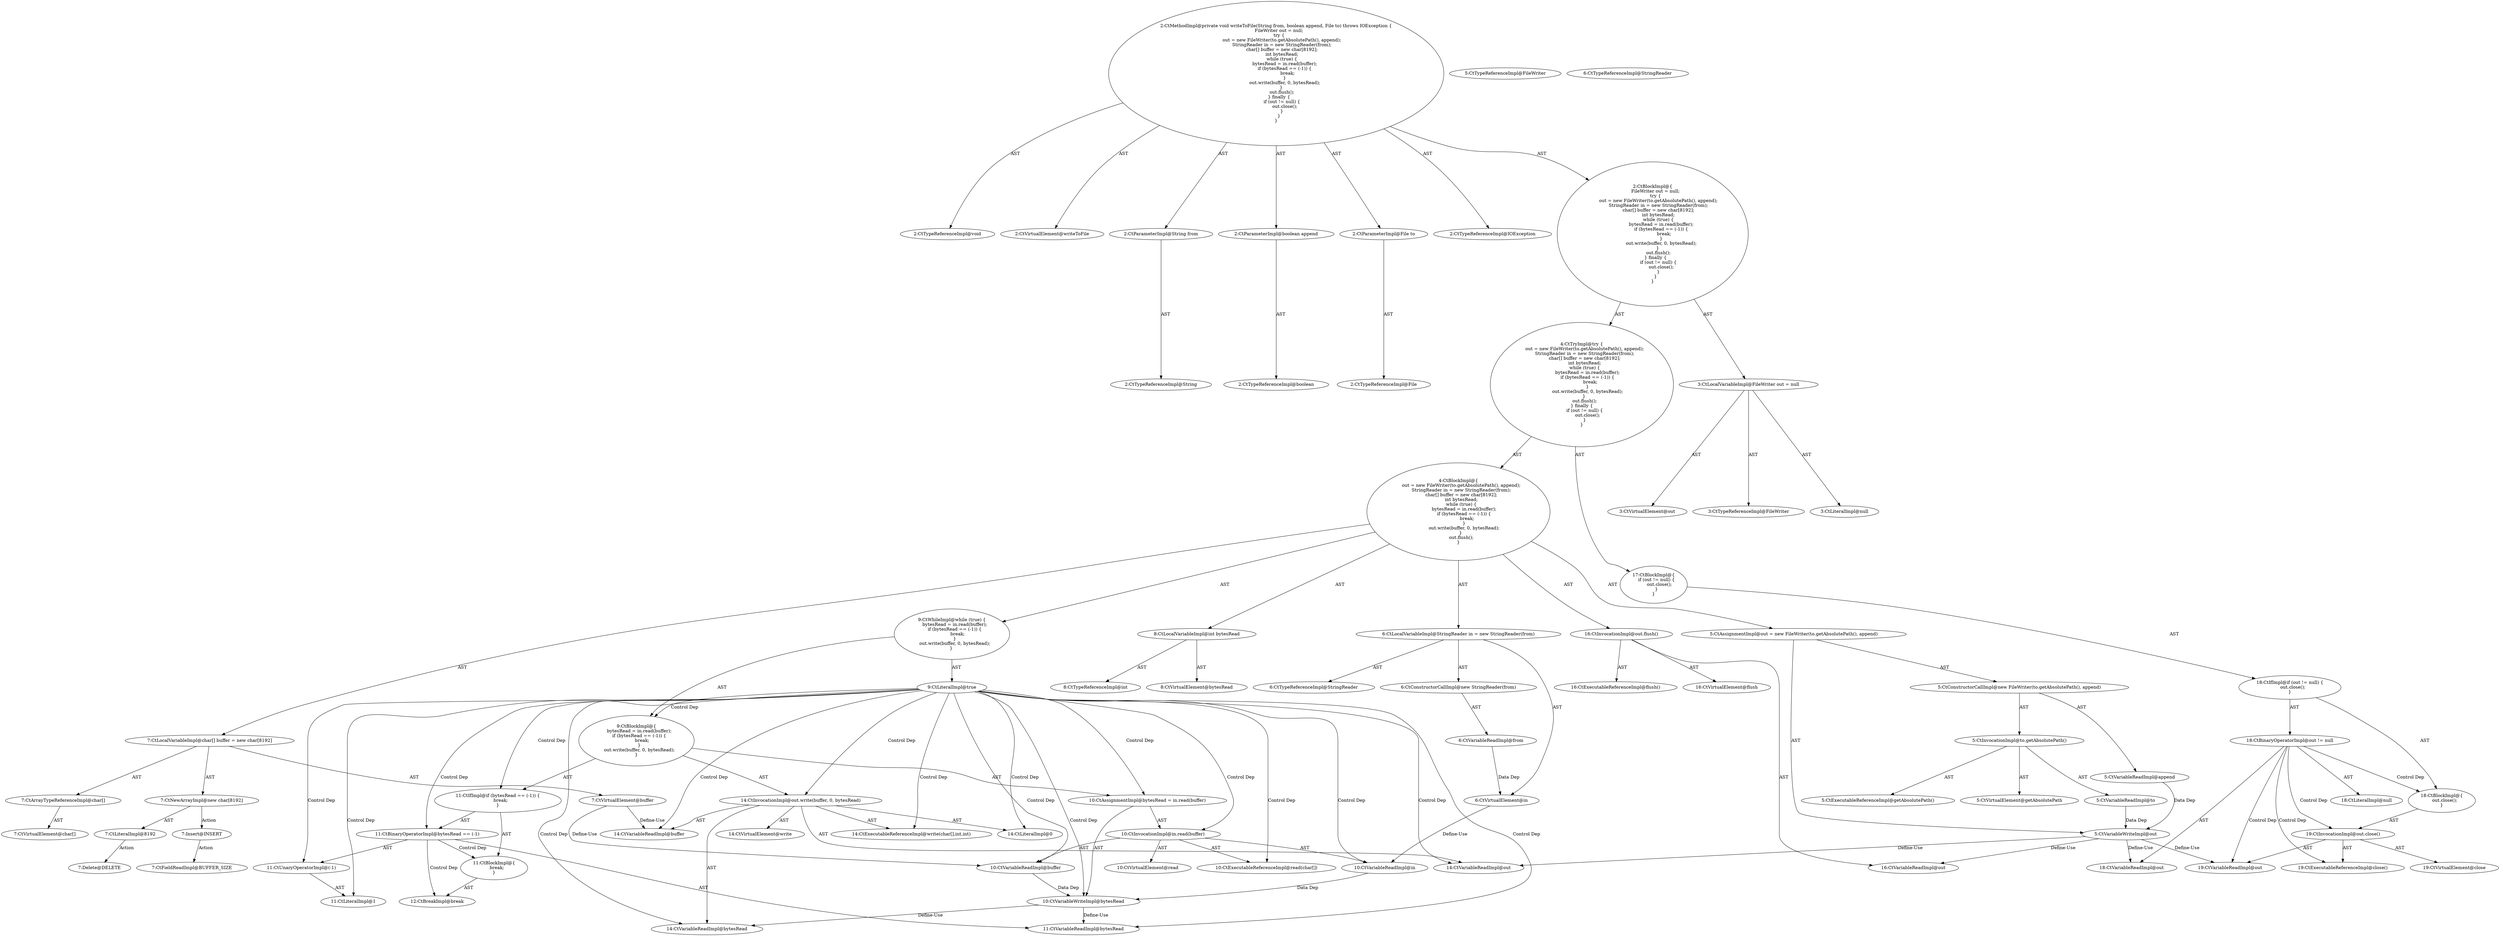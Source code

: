 digraph "writeToFile#?,String,boolean,File" {
0 [label="2:CtTypeReferenceImpl@void" shape=ellipse]
1 [label="2:CtVirtualElement@writeToFile" shape=ellipse]
2 [label="2:CtParameterImpl@String from" shape=ellipse]
3 [label="2:CtTypeReferenceImpl@String" shape=ellipse]
4 [label="2:CtParameterImpl@boolean append" shape=ellipse]
5 [label="2:CtTypeReferenceImpl@boolean" shape=ellipse]
6 [label="2:CtParameterImpl@File to" shape=ellipse]
7 [label="2:CtTypeReferenceImpl@File" shape=ellipse]
8 [label="2:CtTypeReferenceImpl@IOException" shape=ellipse]
9 [label="3:CtTypeReferenceImpl@FileWriter" shape=ellipse]
10 [label="3:CtLiteralImpl@null" shape=ellipse]
11 [label="3:CtVirtualElement@out" shape=ellipse]
12 [label="3:CtLocalVariableImpl@FileWriter out = null" shape=ellipse]
13 [label="5:CtVariableWriteImpl@out" shape=ellipse]
14 [label="5:CtTypeReferenceImpl@FileWriter" shape=ellipse]
15 [label="5:CtExecutableReferenceImpl@getAbsolutePath()" shape=ellipse]
16 [label="5:CtVirtualElement@getAbsolutePath" shape=ellipse]
17 [label="5:CtVariableReadImpl@to" shape=ellipse]
18 [label="5:CtInvocationImpl@to.getAbsolutePath()" shape=ellipse]
19 [label="5:CtVariableReadImpl@append" shape=ellipse]
20 [label="5:CtConstructorCallImpl@new FileWriter(to.getAbsolutePath(), append)" shape=ellipse]
21 [label="5:CtAssignmentImpl@out = new FileWriter(to.getAbsolutePath(), append)" shape=ellipse]
22 [label="6:CtTypeReferenceImpl@StringReader" shape=ellipse]
23 [label="6:CtTypeReferenceImpl@StringReader" shape=ellipse]
24 [label="6:CtVariableReadImpl@from" shape=ellipse]
25 [label="6:CtConstructorCallImpl@new StringReader(from)" shape=ellipse]
26 [label="6:CtVirtualElement@in" shape=ellipse]
27 [label="6:CtLocalVariableImpl@StringReader in = new StringReader(from)" shape=ellipse]
28 [label="7:CtVirtualElement@char[]" shape=ellipse]
29 [label="7:CtArrayTypeReferenceImpl@char[]" shape=ellipse]
30 [label="7:CtNewArrayImpl@new char[8192]" shape=ellipse]
31 [label="7:CtLiteralImpl@8192" shape=ellipse]
32 [label="7:CtVirtualElement@buffer" shape=ellipse]
33 [label="7:CtLocalVariableImpl@char[] buffer = new char[8192]" shape=ellipse]
34 [label="8:CtTypeReferenceImpl@int" shape=ellipse]
35 [label="8:CtVirtualElement@bytesRead" shape=ellipse]
36 [label="8:CtLocalVariableImpl@int bytesRead" shape=ellipse]
37 [label="9:CtLiteralImpl@true" shape=ellipse]
38 [label="10:CtVariableWriteImpl@bytesRead" shape=ellipse]
39 [label="10:CtExecutableReferenceImpl@read(char[])" shape=ellipse]
40 [label="10:CtVirtualElement@read" shape=ellipse]
41 [label="10:CtVariableReadImpl@in" shape=ellipse]
42 [label="10:CtVariableReadImpl@buffer" shape=ellipse]
43 [label="10:CtInvocationImpl@in.read(buffer)" shape=ellipse]
44 [label="10:CtAssignmentImpl@bytesRead = in.read(buffer)" shape=ellipse]
45 [label="11:CtVariableReadImpl@bytesRead" shape=ellipse]
46 [label="11:CtLiteralImpl@1" shape=ellipse]
47 [label="11:CtUnaryOperatorImpl@(-1)" shape=ellipse]
48 [label="11:CtBinaryOperatorImpl@bytesRead == (-1)" shape=ellipse]
49 [label="12:CtBreakImpl@break" shape=ellipse]
50 [label="11:CtBlockImpl@\{
    break;
\}" shape=ellipse]
51 [label="11:CtIfImpl@if (bytesRead == (-1)) \{
    break;
\}" shape=ellipse]
52 [label="14:CtExecutableReferenceImpl@write(char[],int,int)" shape=ellipse]
53 [label="14:CtVirtualElement@write" shape=ellipse]
54 [label="14:CtVariableReadImpl@out" shape=ellipse]
55 [label="14:CtVariableReadImpl@buffer" shape=ellipse]
56 [label="14:CtLiteralImpl@0" shape=ellipse]
57 [label="14:CtVariableReadImpl@bytesRead" shape=ellipse]
58 [label="14:CtInvocationImpl@out.write(buffer, 0, bytesRead)" shape=ellipse]
59 [label="9:CtBlockImpl@\{
    bytesRead = in.read(buffer);
    if (bytesRead == (-1)) \{
        break;
    \}
    out.write(buffer, 0, bytesRead);
\}" shape=ellipse]
60 [label="9:CtWhileImpl@while (true) \{
    bytesRead = in.read(buffer);
    if (bytesRead == (-1)) \{
        break;
    \}
    out.write(buffer, 0, bytesRead);
\} " shape=ellipse]
61 [label="16:CtExecutableReferenceImpl@flush()" shape=ellipse]
62 [label="16:CtVirtualElement@flush" shape=ellipse]
63 [label="16:CtVariableReadImpl@out" shape=ellipse]
64 [label="16:CtInvocationImpl@out.flush()" shape=ellipse]
65 [label="4:CtBlockImpl@\{
    out = new FileWriter(to.getAbsolutePath(), append);
    StringReader in = new StringReader(from);
    char[] buffer = new char[8192];
    int bytesRead;
    while (true) \{
        bytesRead = in.read(buffer);
        if (bytesRead == (-1)) \{
            break;
        \}
        out.write(buffer, 0, bytesRead);
    \} 
    out.flush();
\}" shape=ellipse]
66 [label="18:CtVariableReadImpl@out" shape=ellipse]
67 [label="18:CtLiteralImpl@null" shape=ellipse]
68 [label="18:CtBinaryOperatorImpl@out != null" shape=ellipse]
69 [label="19:CtExecutableReferenceImpl@close()" shape=ellipse]
70 [label="19:CtVirtualElement@close" shape=ellipse]
71 [label="19:CtVariableReadImpl@out" shape=ellipse]
72 [label="19:CtInvocationImpl@out.close()" shape=ellipse]
73 [label="18:CtBlockImpl@\{
    out.close();
\}" shape=ellipse]
74 [label="18:CtIfImpl@if (out != null) \{
    out.close();
\}" shape=ellipse]
75 [label="17:CtBlockImpl@\{
    if (out != null) \{
        out.close();
    \}
\}" shape=ellipse]
76 [label="4:CtTryImpl@try \{
    out = new FileWriter(to.getAbsolutePath(), append);
    StringReader in = new StringReader(from);
    char[] buffer = new char[8192];
    int bytesRead;
    while (true) \{
        bytesRead = in.read(buffer);
        if (bytesRead == (-1)) \{
            break;
        \}
        out.write(buffer, 0, bytesRead);
    \} 
    out.flush();
\} finally \{
    if (out != null) \{
        out.close();
    \}
\}" shape=ellipse]
77 [label="2:CtBlockImpl@\{
    FileWriter out = null;
    try \{
        out = new FileWriter(to.getAbsolutePath(), append);
        StringReader in = new StringReader(from);
        char[] buffer = new char[8192];
        int bytesRead;
        while (true) \{
            bytesRead = in.read(buffer);
            if (bytesRead == (-1)) \{
                break;
            \}
            out.write(buffer, 0, bytesRead);
        \} 
        out.flush();
    \} finally \{
        if (out != null) \{
            out.close();
        \}
    \}
\}" shape=ellipse]
78 [label="2:CtMethodImpl@private void writeToFile(String from, boolean append, File to) throws IOException \{
    FileWriter out = null;
    try \{
        out = new FileWriter(to.getAbsolutePath(), append);
        StringReader in = new StringReader(from);
        char[] buffer = new char[8192];
        int bytesRead;
        while (true) \{
            bytesRead = in.read(buffer);
            if (bytesRead == (-1)) \{
                break;
            \}
            out.write(buffer, 0, bytesRead);
        \} 
        out.flush();
    \} finally \{
        if (out != null) \{
            out.close();
        \}
    \}
\}" shape=ellipse]
79 [label="7:Delete@DELETE" shape=ellipse]
80 [label="7:Insert@INSERT" shape=ellipse]
81 [label="7:CtFieldReadImpl@BUFFER_SIZE" shape=ellipse]
2 -> 3 [label="AST"];
4 -> 5 [label="AST"];
6 -> 7 [label="AST"];
12 -> 11 [label="AST"];
12 -> 9 [label="AST"];
12 -> 10 [label="AST"];
13 -> 54 [label="Define-Use"];
13 -> 63 [label="Define-Use"];
13 -> 66 [label="Define-Use"];
13 -> 71 [label="Define-Use"];
17 -> 13 [label="Data Dep"];
18 -> 16 [label="AST"];
18 -> 17 [label="AST"];
18 -> 15 [label="AST"];
19 -> 13 [label="Data Dep"];
20 -> 18 [label="AST"];
20 -> 19 [label="AST"];
21 -> 13 [label="AST"];
21 -> 20 [label="AST"];
24 -> 26 [label="Data Dep"];
25 -> 24 [label="AST"];
26 -> 41 [label="Define-Use"];
27 -> 26 [label="AST"];
27 -> 22 [label="AST"];
27 -> 25 [label="AST"];
29 -> 28 [label="AST"];
30 -> 31 [label="AST"];
30 -> 80 [label="Action"];
31 -> 79 [label="Action"];
32 -> 42 [label="Define-Use"];
32 -> 55 [label="Define-Use"];
33 -> 32 [label="AST"];
33 -> 29 [label="AST"];
33 -> 30 [label="AST"];
36 -> 35 [label="AST"];
36 -> 34 [label="AST"];
37 -> 59 [label="Control Dep"];
37 -> 44 [label="Control Dep"];
37 -> 38 [label="Control Dep"];
37 -> 43 [label="Control Dep"];
37 -> 39 [label="Control Dep"];
37 -> 41 [label="Control Dep"];
37 -> 42 [label="Control Dep"];
37 -> 51 [label="Control Dep"];
37 -> 48 [label="Control Dep"];
37 -> 45 [label="Control Dep"];
37 -> 47 [label="Control Dep"];
37 -> 46 [label="Control Dep"];
37 -> 58 [label="Control Dep"];
37 -> 52 [label="Control Dep"];
37 -> 54 [label="Control Dep"];
37 -> 55 [label="Control Dep"];
37 -> 56 [label="Control Dep"];
37 -> 57 [label="Control Dep"];
38 -> 45 [label="Define-Use"];
38 -> 57 [label="Define-Use"];
41 -> 38 [label="Data Dep"];
42 -> 38 [label="Data Dep"];
43 -> 40 [label="AST"];
43 -> 41 [label="AST"];
43 -> 39 [label="AST"];
43 -> 42 [label="AST"];
44 -> 38 [label="AST"];
44 -> 43 [label="AST"];
47 -> 46 [label="AST"];
48 -> 45 [label="AST"];
48 -> 47 [label="AST"];
48 -> 50 [label="Control Dep"];
48 -> 49 [label="Control Dep"];
50 -> 49 [label="AST"];
51 -> 48 [label="AST"];
51 -> 50 [label="AST"];
58 -> 53 [label="AST"];
58 -> 54 [label="AST"];
58 -> 52 [label="AST"];
58 -> 55 [label="AST"];
58 -> 56 [label="AST"];
58 -> 57 [label="AST"];
59 -> 44 [label="AST"];
59 -> 51 [label="AST"];
59 -> 58 [label="AST"];
60 -> 37 [label="AST"];
60 -> 59 [label="AST"];
64 -> 62 [label="AST"];
64 -> 63 [label="AST"];
64 -> 61 [label="AST"];
65 -> 21 [label="AST"];
65 -> 27 [label="AST"];
65 -> 33 [label="AST"];
65 -> 36 [label="AST"];
65 -> 60 [label="AST"];
65 -> 64 [label="AST"];
68 -> 66 [label="AST"];
68 -> 67 [label="AST"];
68 -> 73 [label="Control Dep"];
68 -> 72 [label="Control Dep"];
68 -> 69 [label="Control Dep"];
68 -> 71 [label="Control Dep"];
72 -> 70 [label="AST"];
72 -> 71 [label="AST"];
72 -> 69 [label="AST"];
73 -> 72 [label="AST"];
74 -> 68 [label="AST"];
74 -> 73 [label="AST"];
75 -> 74 [label="AST"];
76 -> 65 [label="AST"];
76 -> 75 [label="AST"];
77 -> 12 [label="AST"];
77 -> 76 [label="AST"];
78 -> 1 [label="AST"];
78 -> 0 [label="AST"];
78 -> 2 [label="AST"];
78 -> 4 [label="AST"];
78 -> 6 [label="AST"];
78 -> 8 [label="AST"];
78 -> 77 [label="AST"];
80 -> 81 [label="Action"];
}